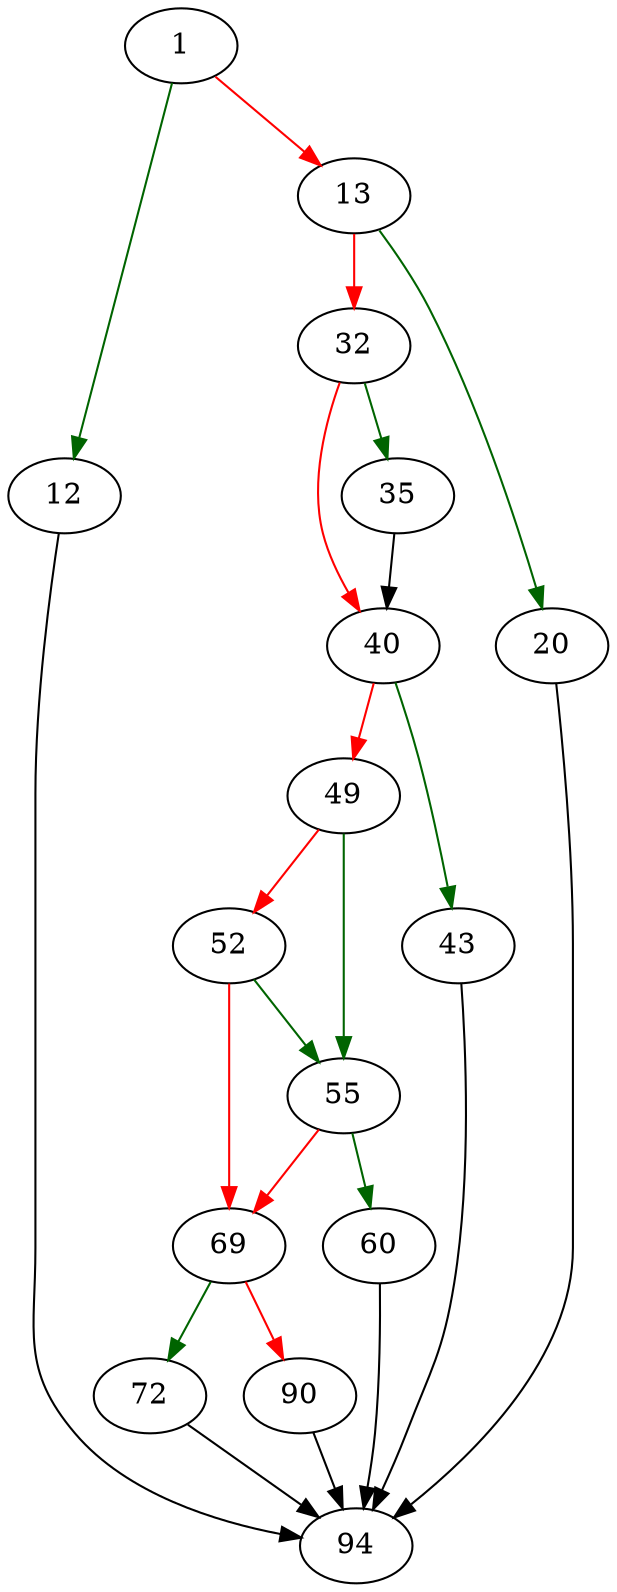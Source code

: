 strict digraph "sqlite3ExprAffinity" {
	// Node definitions.
	1 [entry=true];
	12;
	13;
	94;
	20;
	32;
	35;
	40;
	43;
	49;
	55;
	52;
	69;
	60;
	72;
	90;

	// Edge definitions.
	1 -> 12 [
		color=darkgreen
		cond=true
	];
	1 -> 13 [
		color=red
		cond=false
	];
	12 -> 94;
	13 -> 20 [
		color=darkgreen
		cond=true
	];
	13 -> 32 [
		color=red
		cond=false
	];
	20 -> 94;
	32 -> 35 [
		color=darkgreen
		cond=true
	];
	32 -> 40 [
		color=red
		cond=false
	];
	35 -> 40;
	40 -> 43 [
		color=darkgreen
		cond=true
	];
	40 -> 49 [
		color=red
		cond=false
	];
	43 -> 94;
	49 -> 55 [
		color=darkgreen
		cond=true
	];
	49 -> 52 [
		color=red
		cond=false
	];
	55 -> 69 [
		color=red
		cond=false
	];
	55 -> 60 [
		color=darkgreen
		cond=true
	];
	52 -> 55 [
		color=darkgreen
		cond=true
	];
	52 -> 69 [
		color=red
		cond=false
	];
	69 -> 72 [
		color=darkgreen
		cond=true
	];
	69 -> 90 [
		color=red
		cond=false
	];
	60 -> 94;
	72 -> 94;
	90 -> 94;
}